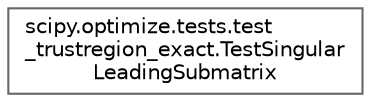 digraph "Graphical Class Hierarchy"
{
 // LATEX_PDF_SIZE
  bgcolor="transparent";
  edge [fontname=Helvetica,fontsize=10,labelfontname=Helvetica,labelfontsize=10];
  node [fontname=Helvetica,fontsize=10,shape=box,height=0.2,width=0.4];
  rankdir="LR";
  Node0 [id="Node000000",label="scipy.optimize.tests.test\l_trustregion_exact.TestSingular\lLeadingSubmatrix",height=0.2,width=0.4,color="grey40", fillcolor="white", style="filled",URL="$d0/d10/classscipy_1_1optimize_1_1tests_1_1test__trustregion__exact_1_1TestSingularLeadingSubmatrix.html",tooltip=" "];
}
